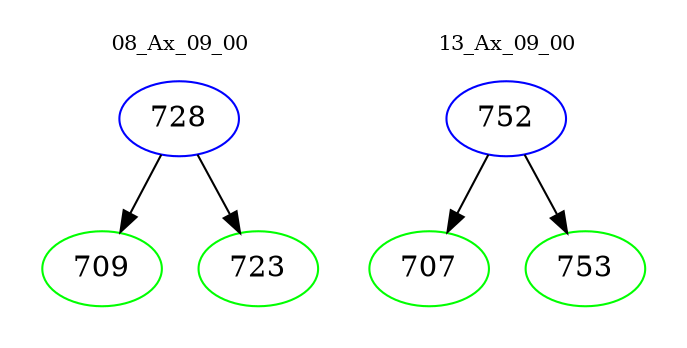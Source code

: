 digraph{
subgraph cluster_0 {
color = white
label = "08_Ax_09_00";
fontsize=10;
T0_728 [label="728", color="blue"]
T0_728 -> T0_709 [color="black"]
T0_709 [label="709", color="green"]
T0_728 -> T0_723 [color="black"]
T0_723 [label="723", color="green"]
}
subgraph cluster_1 {
color = white
label = "13_Ax_09_00";
fontsize=10;
T1_752 [label="752", color="blue"]
T1_752 -> T1_707 [color="black"]
T1_707 [label="707", color="green"]
T1_752 -> T1_753 [color="black"]
T1_753 [label="753", color="green"]
}
}
